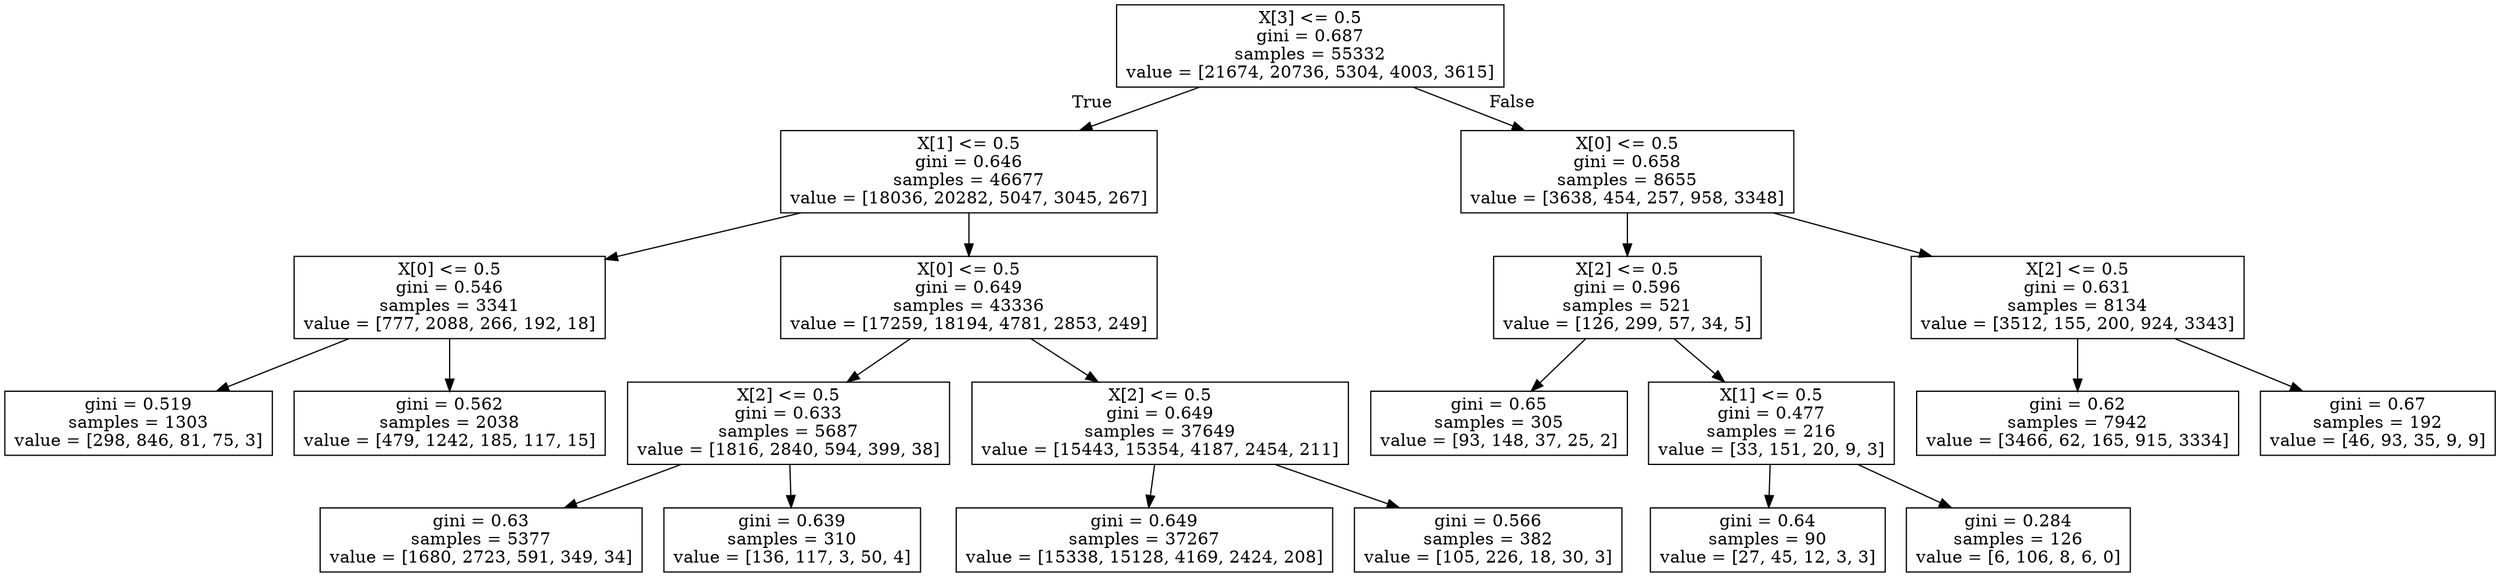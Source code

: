 digraph Tree {
node [shape=box] ;
0 [label="X[3] <= 0.5\ngini = 0.687\nsamples = 55332\nvalue = [21674, 20736, 5304, 4003, 3615]"] ;
1 [label="X[1] <= 0.5\ngini = 0.646\nsamples = 46677\nvalue = [18036, 20282, 5047, 3045, 267]"] ;
0 -> 1 [labeldistance=2.5, labelangle=45, headlabel="True"] ;
2 [label="X[0] <= 0.5\ngini = 0.546\nsamples = 3341\nvalue = [777, 2088, 266, 192, 18]"] ;
1 -> 2 ;
3 [label="gini = 0.519\nsamples = 1303\nvalue = [298, 846, 81, 75, 3]"] ;
2 -> 3 ;
4 [label="gini = 0.562\nsamples = 2038\nvalue = [479, 1242, 185, 117, 15]"] ;
2 -> 4 ;
5 [label="X[0] <= 0.5\ngini = 0.649\nsamples = 43336\nvalue = [17259, 18194, 4781, 2853, 249]"] ;
1 -> 5 ;
6 [label="X[2] <= 0.5\ngini = 0.633\nsamples = 5687\nvalue = [1816, 2840, 594, 399, 38]"] ;
5 -> 6 ;
7 [label="gini = 0.63\nsamples = 5377\nvalue = [1680, 2723, 591, 349, 34]"] ;
6 -> 7 ;
8 [label="gini = 0.639\nsamples = 310\nvalue = [136, 117, 3, 50, 4]"] ;
6 -> 8 ;
9 [label="X[2] <= 0.5\ngini = 0.649\nsamples = 37649\nvalue = [15443, 15354, 4187, 2454, 211]"] ;
5 -> 9 ;
10 [label="gini = 0.649\nsamples = 37267\nvalue = [15338, 15128, 4169, 2424, 208]"] ;
9 -> 10 ;
11 [label="gini = 0.566\nsamples = 382\nvalue = [105, 226, 18, 30, 3]"] ;
9 -> 11 ;
12 [label="X[0] <= 0.5\ngini = 0.658\nsamples = 8655\nvalue = [3638, 454, 257, 958, 3348]"] ;
0 -> 12 [labeldistance=2.5, labelangle=-45, headlabel="False"] ;
13 [label="X[2] <= 0.5\ngini = 0.596\nsamples = 521\nvalue = [126, 299, 57, 34, 5]"] ;
12 -> 13 ;
14 [label="gini = 0.65\nsamples = 305\nvalue = [93, 148, 37, 25, 2]"] ;
13 -> 14 ;
15 [label="X[1] <= 0.5\ngini = 0.477\nsamples = 216\nvalue = [33, 151, 20, 9, 3]"] ;
13 -> 15 ;
16 [label="gini = 0.64\nsamples = 90\nvalue = [27, 45, 12, 3, 3]"] ;
15 -> 16 ;
17 [label="gini = 0.284\nsamples = 126\nvalue = [6, 106, 8, 6, 0]"] ;
15 -> 17 ;
18 [label="X[2] <= 0.5\ngini = 0.631\nsamples = 8134\nvalue = [3512, 155, 200, 924, 3343]"] ;
12 -> 18 ;
19 [label="gini = 0.62\nsamples = 7942\nvalue = [3466, 62, 165, 915, 3334]"] ;
18 -> 19 ;
20 [label="gini = 0.67\nsamples = 192\nvalue = [46, 93, 35, 9, 9]"] ;
18 -> 20 ;
}
